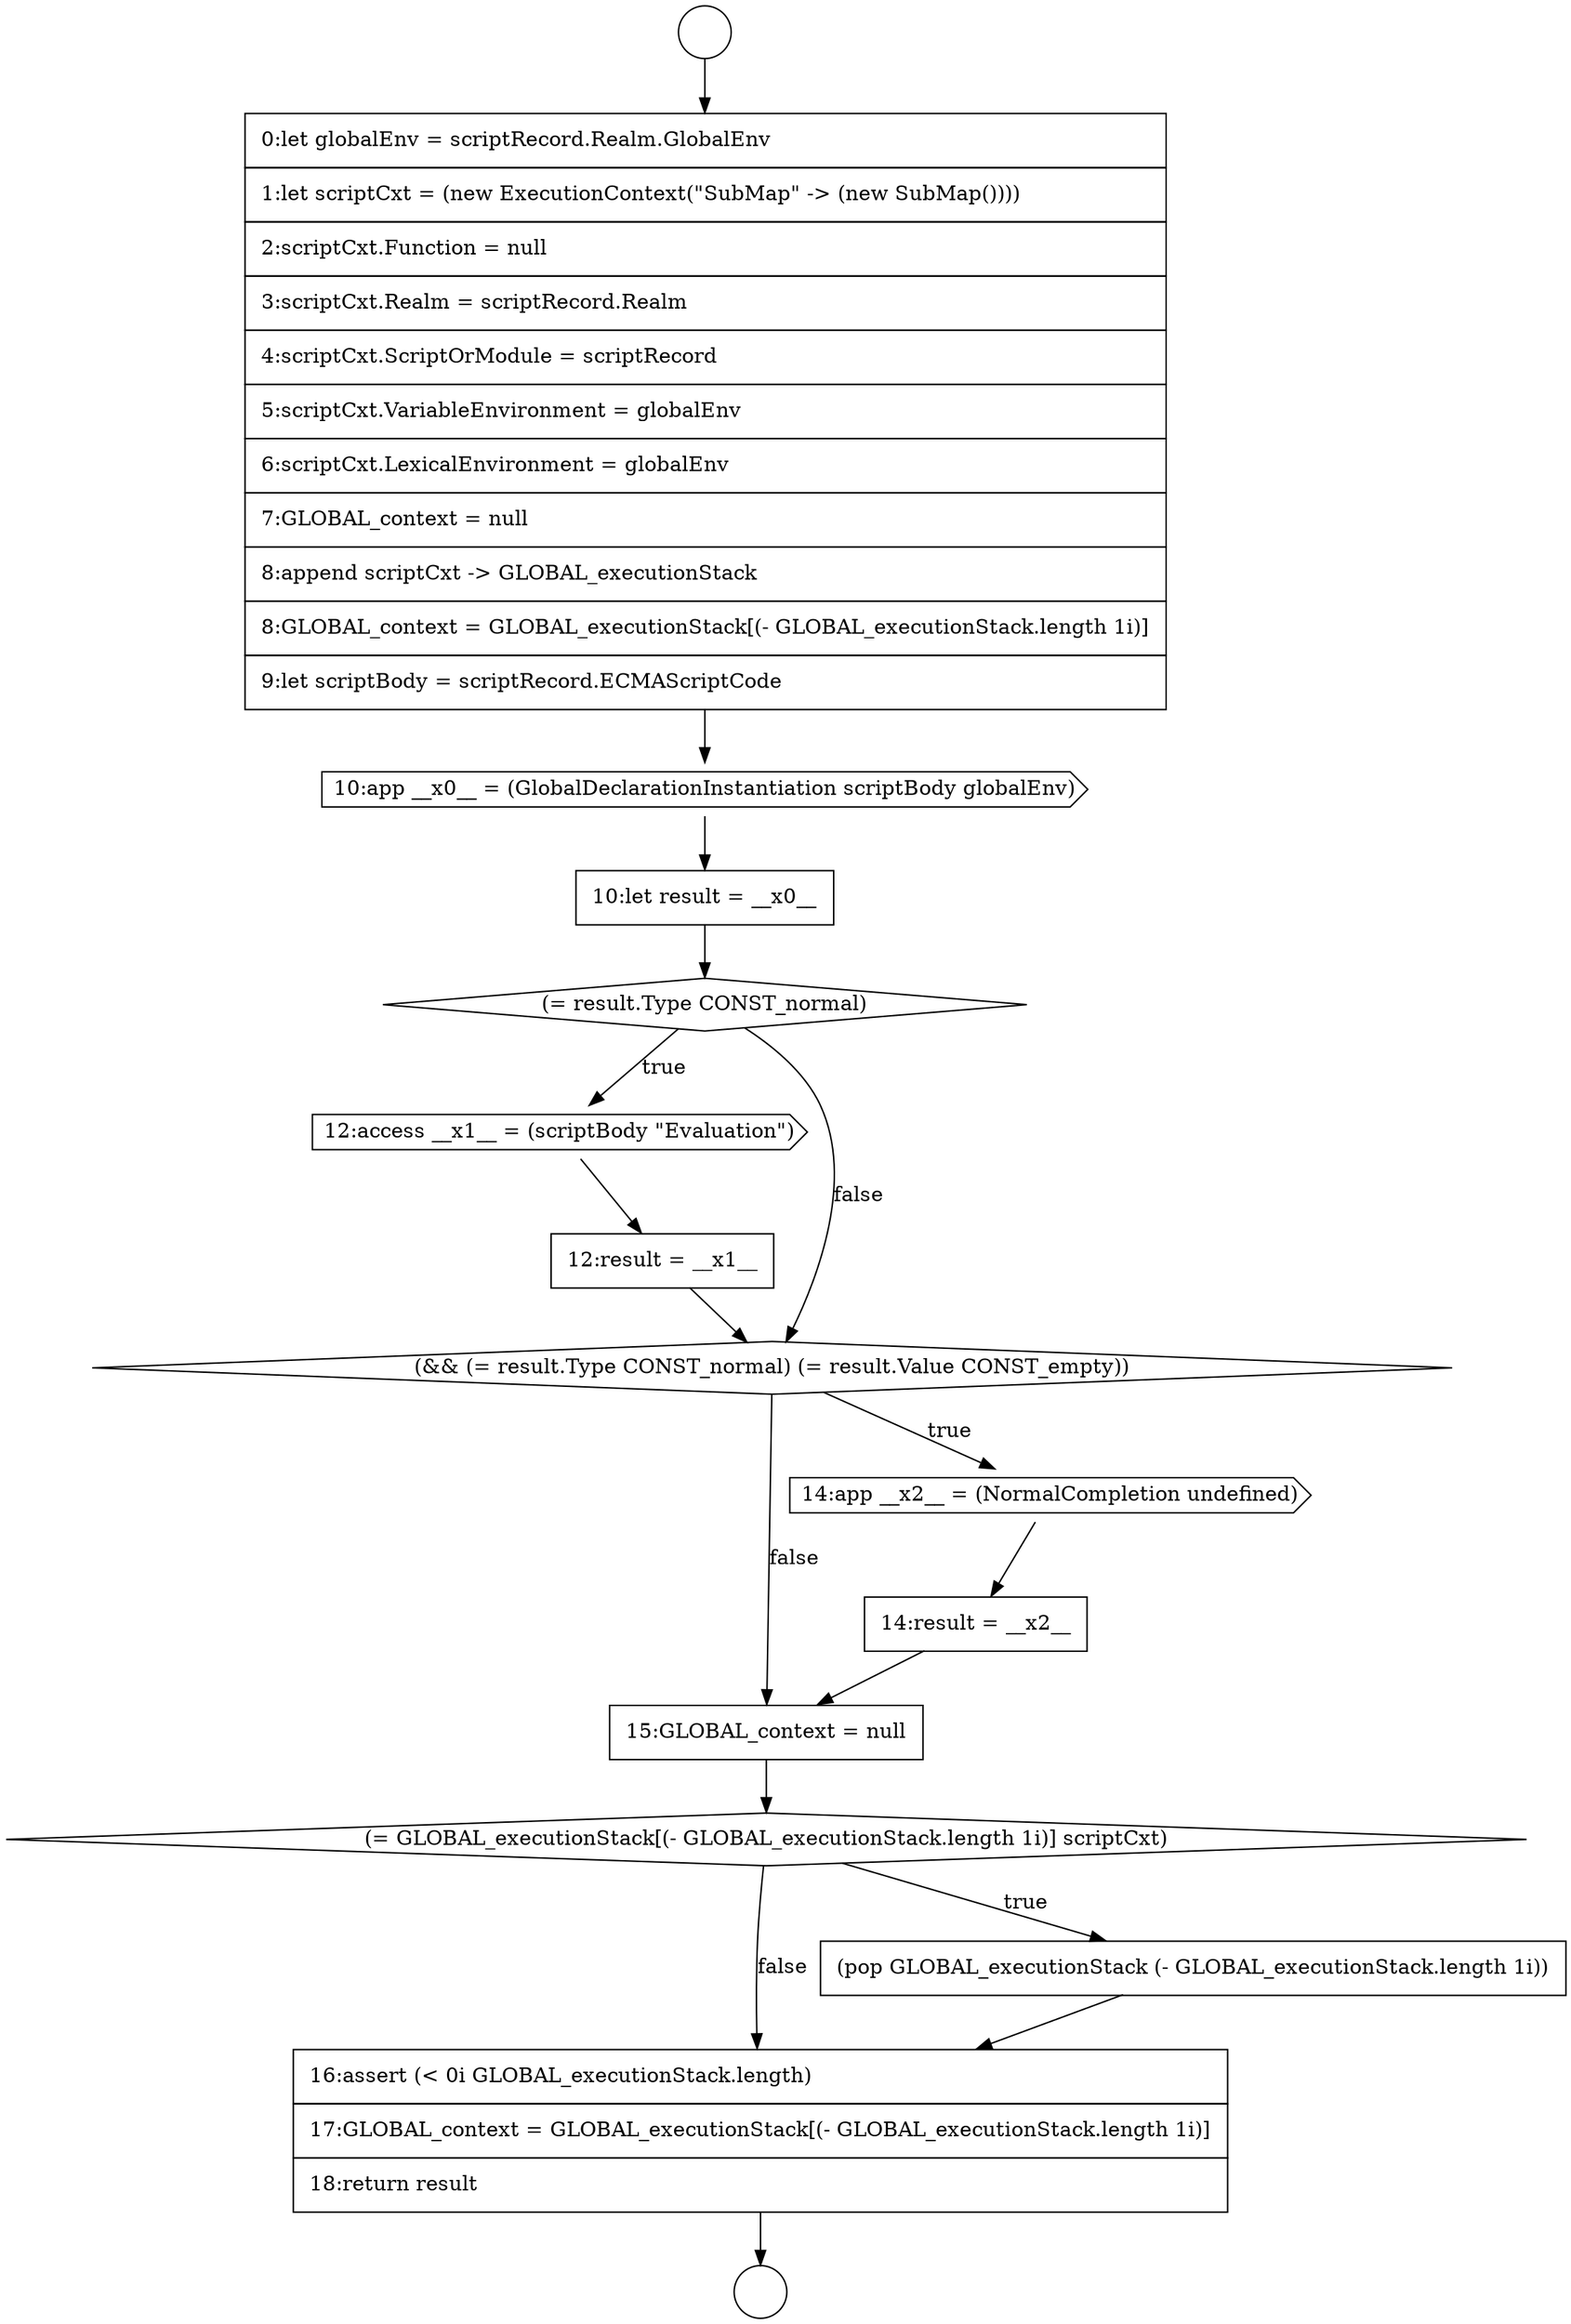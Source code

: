 digraph {
  node9855 [shape=diamond, label=<<font color="black">(= GLOBAL_executionStack[(- GLOBAL_executionStack.length 1i)] scriptCxt)</font>> color="black" fillcolor="white" style=filled]
  node9843 [shape=circle label=" " color="black" fillcolor="white" style=filled]
  node9854 [shape=none, margin=0, label=<<font color="black">
    <table border="0" cellborder="1" cellspacing="0" cellpadding="10">
      <tr><td align="left">15:GLOBAL_context = null</td></tr>
    </table>
  </font>> color="black" fillcolor="white" style=filled]
  node9849 [shape=cds, label=<<font color="black">12:access __x1__ = (scriptBody &quot;Evaluation&quot;)</font>> color="black" fillcolor="white" style=filled]
  node9846 [shape=cds, label=<<font color="black">10:app __x0__ = (GlobalDeclarationInstantiation scriptBody globalEnv)</font>> color="black" fillcolor="white" style=filled]
  node9853 [shape=none, margin=0, label=<<font color="black">
    <table border="0" cellborder="1" cellspacing="0" cellpadding="10">
      <tr><td align="left">14:result = __x2__</td></tr>
    </table>
  </font>> color="black" fillcolor="white" style=filled]
  node9852 [shape=cds, label=<<font color="black">14:app __x2__ = (NormalCompletion undefined)</font>> color="black" fillcolor="white" style=filled]
  node9857 [shape=none, margin=0, label=<<font color="black">
    <table border="0" cellborder="1" cellspacing="0" cellpadding="10">
      <tr><td align="left">16:assert (&lt; 0i GLOBAL_executionStack.length)</td></tr>
      <tr><td align="left">17:GLOBAL_context = GLOBAL_executionStack[(- GLOBAL_executionStack.length 1i)]</td></tr>
      <tr><td align="left">18:return result</td></tr>
    </table>
  </font>> color="black" fillcolor="white" style=filled]
  node9847 [shape=none, margin=0, label=<<font color="black">
    <table border="0" cellborder="1" cellspacing="0" cellpadding="10">
      <tr><td align="left">10:let result = __x0__</td></tr>
    </table>
  </font>> color="black" fillcolor="white" style=filled]
  node9851 [shape=diamond, label=<<font color="black">(&amp;&amp; (= result.Type CONST_normal) (= result.Value CONST_empty))</font>> color="black" fillcolor="white" style=filled]
  node9856 [shape=none, margin=0, label=<<font color="black">
    <table border="0" cellborder="1" cellspacing="0" cellpadding="10">
      <tr><td align="left">(pop GLOBAL_executionStack (- GLOBAL_executionStack.length 1i))</td></tr>
    </table>
  </font>> color="black" fillcolor="white" style=filled]
  node9844 [shape=circle label=" " color="black" fillcolor="white" style=filled]
  node9848 [shape=diamond, label=<<font color="black">(= result.Type CONST_normal)</font>> color="black" fillcolor="white" style=filled]
  node9845 [shape=none, margin=0, label=<<font color="black">
    <table border="0" cellborder="1" cellspacing="0" cellpadding="10">
      <tr><td align="left">0:let globalEnv = scriptRecord.Realm.GlobalEnv</td></tr>
      <tr><td align="left">1:let scriptCxt = (new ExecutionContext(&quot;SubMap&quot; -&gt; (new SubMap())))</td></tr>
      <tr><td align="left">2:scriptCxt.Function = null</td></tr>
      <tr><td align="left">3:scriptCxt.Realm = scriptRecord.Realm</td></tr>
      <tr><td align="left">4:scriptCxt.ScriptOrModule = scriptRecord</td></tr>
      <tr><td align="left">5:scriptCxt.VariableEnvironment = globalEnv</td></tr>
      <tr><td align="left">6:scriptCxt.LexicalEnvironment = globalEnv</td></tr>
      <tr><td align="left">7:GLOBAL_context = null</td></tr>
      <tr><td align="left">8:append scriptCxt -&gt; GLOBAL_executionStack</td></tr>
      <tr><td align="left">8:GLOBAL_context = GLOBAL_executionStack[(- GLOBAL_executionStack.length 1i)]</td></tr>
      <tr><td align="left">9:let scriptBody = scriptRecord.ECMAScriptCode</td></tr>
    </table>
  </font>> color="black" fillcolor="white" style=filled]
  node9850 [shape=none, margin=0, label=<<font color="black">
    <table border="0" cellborder="1" cellspacing="0" cellpadding="10">
      <tr><td align="left">12:result = __x1__</td></tr>
    </table>
  </font>> color="black" fillcolor="white" style=filled]
  node9857 -> node9844 [ color="black"]
  node9851 -> node9852 [label=<<font color="black">true</font>> color="black"]
  node9851 -> node9854 [label=<<font color="black">false</font>> color="black"]
  node9852 -> node9853 [ color="black"]
  node9843 -> node9845 [ color="black"]
  node9848 -> node9849 [label=<<font color="black">true</font>> color="black"]
  node9848 -> node9851 [label=<<font color="black">false</font>> color="black"]
  node9853 -> node9854 [ color="black"]
  node9849 -> node9850 [ color="black"]
  node9856 -> node9857 [ color="black"]
  node9854 -> node9855 [ color="black"]
  node9850 -> node9851 [ color="black"]
  node9847 -> node9848 [ color="black"]
  node9845 -> node9846 [ color="black"]
  node9846 -> node9847 [ color="black"]
  node9855 -> node9856 [label=<<font color="black">true</font>> color="black"]
  node9855 -> node9857 [label=<<font color="black">false</font>> color="black"]
}
